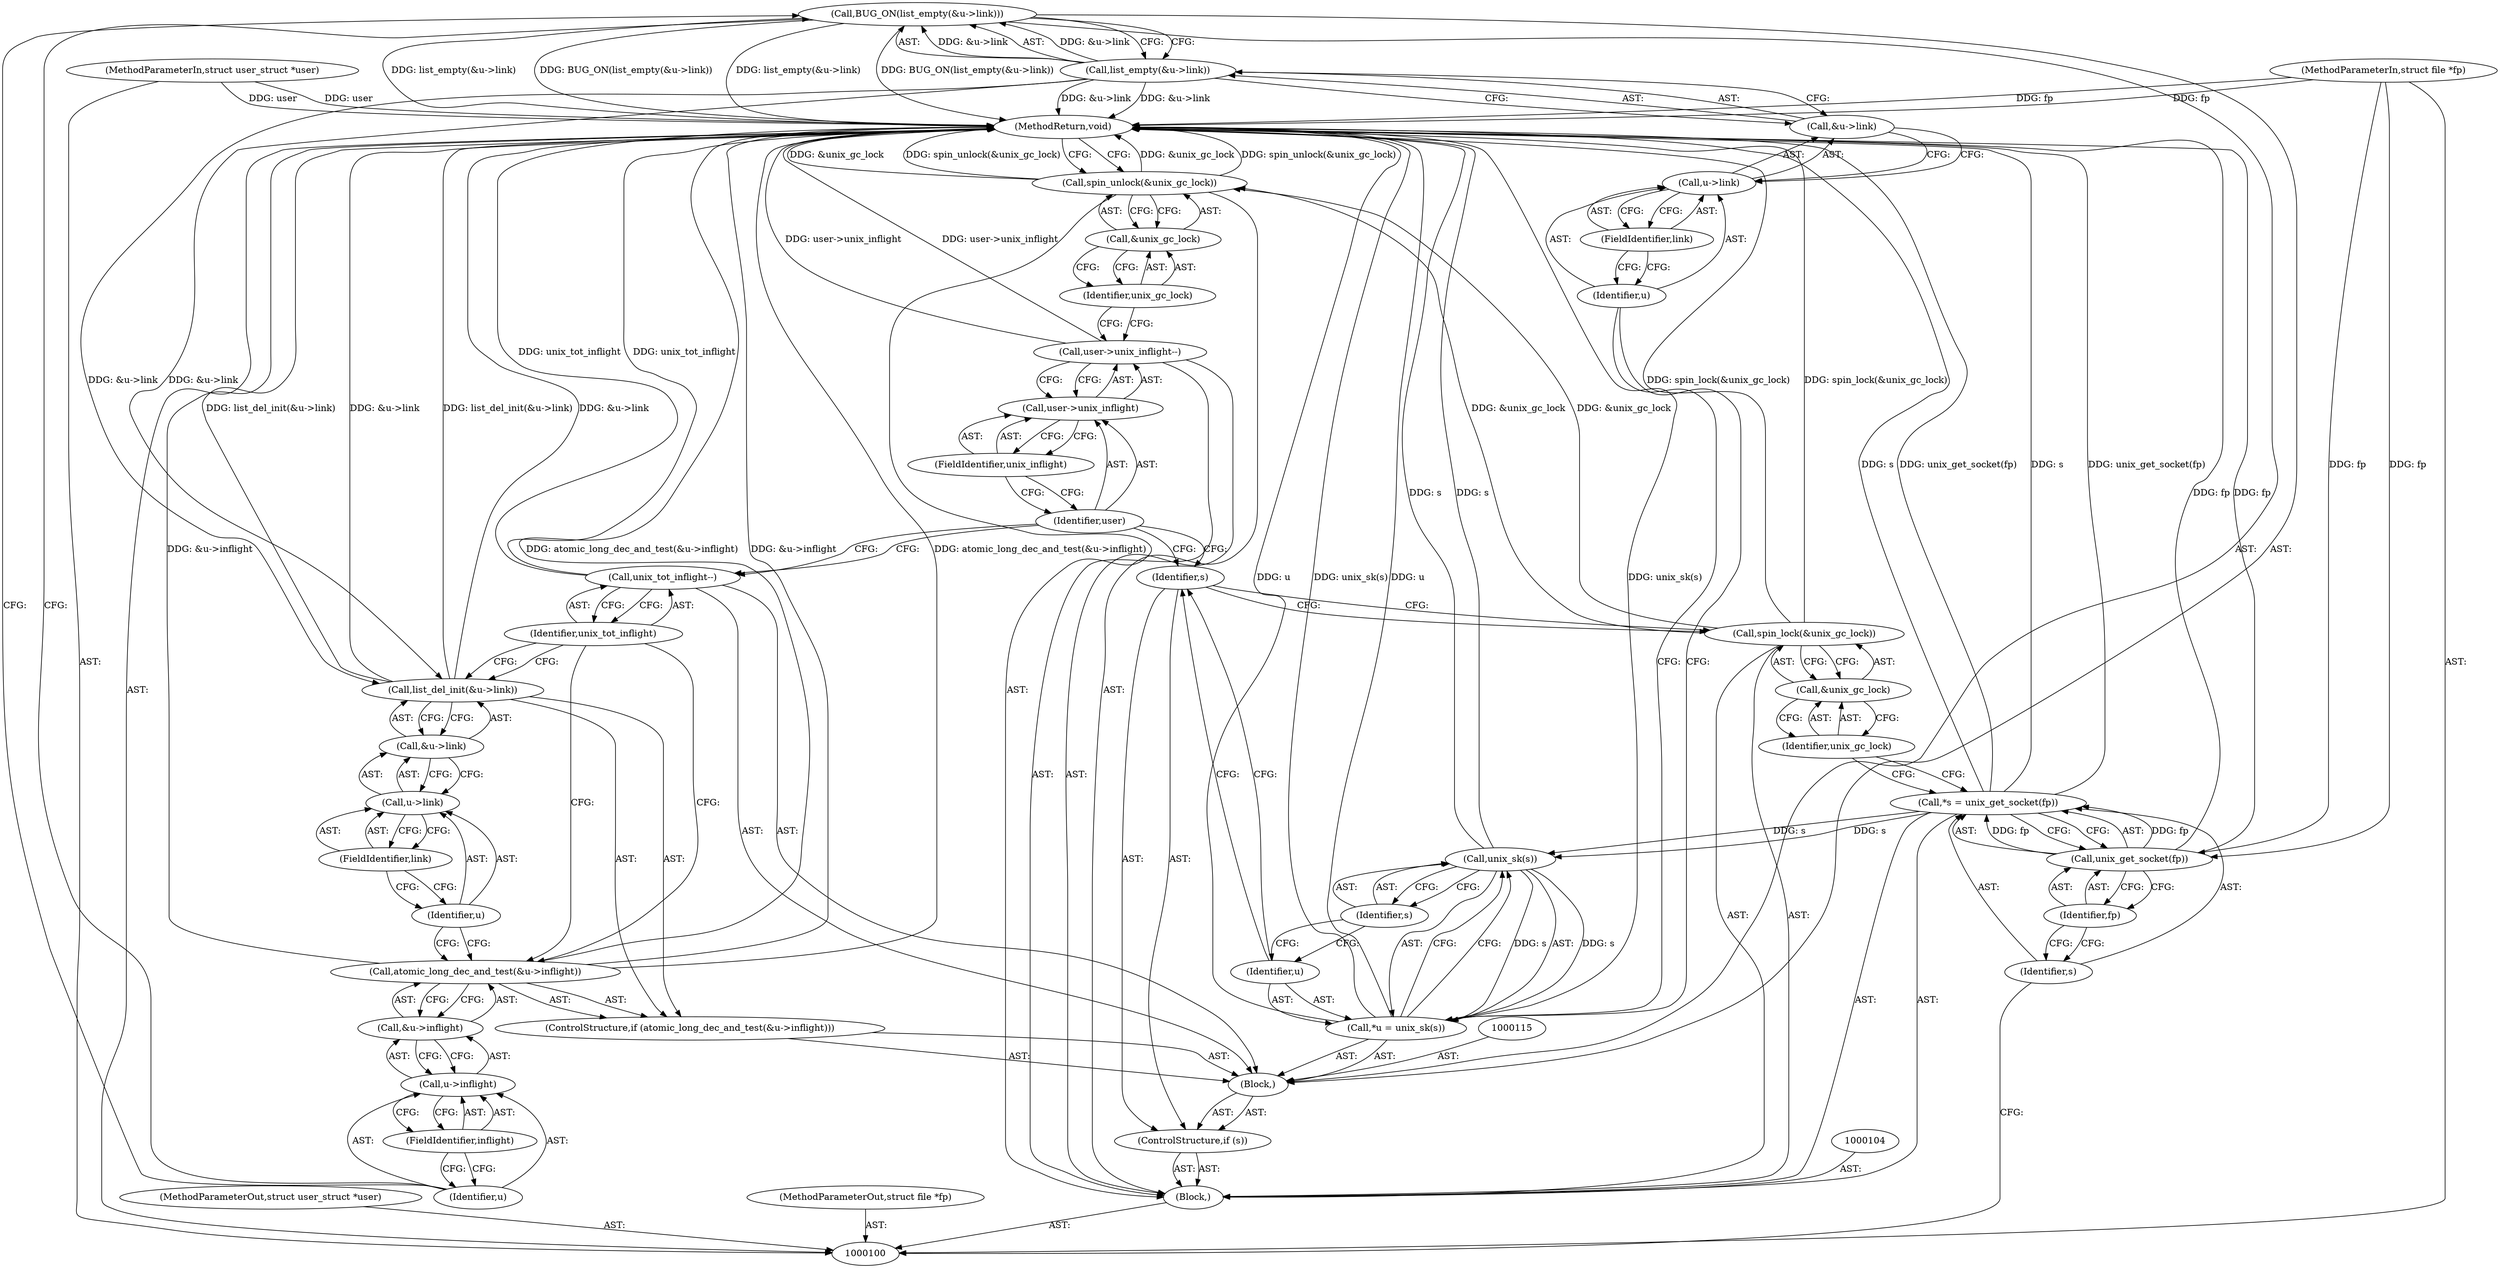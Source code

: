 digraph "0_linux_415e3d3e90ce9e18727e8843ae343eda5a58fad6_5" {
"1000120" [label="(Call,BUG_ON(list_empty(&u->link)))"];
"1000122" [label="(Call,&u->link)"];
"1000123" [label="(Call,u->link)"];
"1000124" [label="(Identifier,u)"];
"1000125" [label="(FieldIdentifier,link)"];
"1000121" [label="(Call,list_empty(&u->link))"];
"1000126" [label="(ControlStructure,if (atomic_long_dec_and_test(&u->inflight)))"];
"1000128" [label="(Call,&u->inflight)"];
"1000129" [label="(Call,u->inflight)"];
"1000130" [label="(Identifier,u)"];
"1000131" [label="(FieldIdentifier,inflight)"];
"1000127" [label="(Call,atomic_long_dec_and_test(&u->inflight))"];
"1000133" [label="(Call,&u->link)"];
"1000134" [label="(Call,u->link)"];
"1000135" [label="(Identifier,u)"];
"1000136" [label="(FieldIdentifier,link)"];
"1000132" [label="(Call,list_del_init(&u->link))"];
"1000137" [label="(Call,unix_tot_inflight--)"];
"1000138" [label="(Identifier,unix_tot_inflight)"];
"1000139" [label="(Call,user->unix_inflight--)"];
"1000140" [label="(Call,user->unix_inflight)"];
"1000141" [label="(Identifier,user)"];
"1000142" [label="(FieldIdentifier,unix_inflight)"];
"1000144" [label="(Call,&unix_gc_lock)"];
"1000145" [label="(Identifier,unix_gc_lock)"];
"1000143" [label="(Call,spin_unlock(&unix_gc_lock))"];
"1000146" [label="(MethodReturn,void)"];
"1000101" [label="(MethodParameterIn,struct user_struct *user)"];
"1000204" [label="(MethodParameterOut,struct user_struct *user)"];
"1000102" [label="(MethodParameterIn,struct file *fp)"];
"1000205" [label="(MethodParameterOut,struct file *fp)"];
"1000103" [label="(Block,)"];
"1000105" [label="(Call,*s = unix_get_socket(fp))"];
"1000106" [label="(Identifier,s)"];
"1000107" [label="(Call,unix_get_socket(fp))"];
"1000108" [label="(Identifier,fp)"];
"1000109" [label="(Call,spin_lock(&unix_gc_lock))"];
"1000110" [label="(Call,&unix_gc_lock)"];
"1000111" [label="(Identifier,unix_gc_lock)"];
"1000112" [label="(ControlStructure,if (s))"];
"1000113" [label="(Identifier,s)"];
"1000116" [label="(Call,*u = unix_sk(s))"];
"1000114" [label="(Block,)"];
"1000117" [label="(Identifier,u)"];
"1000118" [label="(Call,unix_sk(s))"];
"1000119" [label="(Identifier,s)"];
"1000120" -> "1000114"  [label="AST: "];
"1000120" -> "1000121"  [label="CFG: "];
"1000121" -> "1000120"  [label="AST: "];
"1000130" -> "1000120"  [label="CFG: "];
"1000120" -> "1000146"  [label="DDG: list_empty(&u->link)"];
"1000120" -> "1000146"  [label="DDG: BUG_ON(list_empty(&u->link))"];
"1000121" -> "1000120"  [label="DDG: &u->link"];
"1000122" -> "1000121"  [label="AST: "];
"1000122" -> "1000123"  [label="CFG: "];
"1000123" -> "1000122"  [label="AST: "];
"1000121" -> "1000122"  [label="CFG: "];
"1000123" -> "1000122"  [label="AST: "];
"1000123" -> "1000125"  [label="CFG: "];
"1000124" -> "1000123"  [label="AST: "];
"1000125" -> "1000123"  [label="AST: "];
"1000122" -> "1000123"  [label="CFG: "];
"1000124" -> "1000123"  [label="AST: "];
"1000124" -> "1000116"  [label="CFG: "];
"1000125" -> "1000124"  [label="CFG: "];
"1000125" -> "1000123"  [label="AST: "];
"1000125" -> "1000124"  [label="CFG: "];
"1000123" -> "1000125"  [label="CFG: "];
"1000121" -> "1000120"  [label="AST: "];
"1000121" -> "1000122"  [label="CFG: "];
"1000122" -> "1000121"  [label="AST: "];
"1000120" -> "1000121"  [label="CFG: "];
"1000121" -> "1000146"  [label="DDG: &u->link"];
"1000121" -> "1000120"  [label="DDG: &u->link"];
"1000121" -> "1000132"  [label="DDG: &u->link"];
"1000126" -> "1000114"  [label="AST: "];
"1000127" -> "1000126"  [label="AST: "];
"1000132" -> "1000126"  [label="AST: "];
"1000128" -> "1000127"  [label="AST: "];
"1000128" -> "1000129"  [label="CFG: "];
"1000129" -> "1000128"  [label="AST: "];
"1000127" -> "1000128"  [label="CFG: "];
"1000129" -> "1000128"  [label="AST: "];
"1000129" -> "1000131"  [label="CFG: "];
"1000130" -> "1000129"  [label="AST: "];
"1000131" -> "1000129"  [label="AST: "];
"1000128" -> "1000129"  [label="CFG: "];
"1000130" -> "1000129"  [label="AST: "];
"1000130" -> "1000120"  [label="CFG: "];
"1000131" -> "1000130"  [label="CFG: "];
"1000131" -> "1000129"  [label="AST: "];
"1000131" -> "1000130"  [label="CFG: "];
"1000129" -> "1000131"  [label="CFG: "];
"1000127" -> "1000126"  [label="AST: "];
"1000127" -> "1000128"  [label="CFG: "];
"1000128" -> "1000127"  [label="AST: "];
"1000135" -> "1000127"  [label="CFG: "];
"1000138" -> "1000127"  [label="CFG: "];
"1000127" -> "1000146"  [label="DDG: atomic_long_dec_and_test(&u->inflight)"];
"1000127" -> "1000146"  [label="DDG: &u->inflight"];
"1000133" -> "1000132"  [label="AST: "];
"1000133" -> "1000134"  [label="CFG: "];
"1000134" -> "1000133"  [label="AST: "];
"1000132" -> "1000133"  [label="CFG: "];
"1000134" -> "1000133"  [label="AST: "];
"1000134" -> "1000136"  [label="CFG: "];
"1000135" -> "1000134"  [label="AST: "];
"1000136" -> "1000134"  [label="AST: "];
"1000133" -> "1000134"  [label="CFG: "];
"1000135" -> "1000134"  [label="AST: "];
"1000135" -> "1000127"  [label="CFG: "];
"1000136" -> "1000135"  [label="CFG: "];
"1000136" -> "1000134"  [label="AST: "];
"1000136" -> "1000135"  [label="CFG: "];
"1000134" -> "1000136"  [label="CFG: "];
"1000132" -> "1000126"  [label="AST: "];
"1000132" -> "1000133"  [label="CFG: "];
"1000133" -> "1000132"  [label="AST: "];
"1000138" -> "1000132"  [label="CFG: "];
"1000132" -> "1000146"  [label="DDG: list_del_init(&u->link)"];
"1000132" -> "1000146"  [label="DDG: &u->link"];
"1000121" -> "1000132"  [label="DDG: &u->link"];
"1000137" -> "1000114"  [label="AST: "];
"1000137" -> "1000138"  [label="CFG: "];
"1000138" -> "1000137"  [label="AST: "];
"1000141" -> "1000137"  [label="CFG: "];
"1000137" -> "1000146"  [label="DDG: unix_tot_inflight"];
"1000138" -> "1000137"  [label="AST: "];
"1000138" -> "1000132"  [label="CFG: "];
"1000138" -> "1000127"  [label="CFG: "];
"1000137" -> "1000138"  [label="CFG: "];
"1000139" -> "1000103"  [label="AST: "];
"1000139" -> "1000140"  [label="CFG: "];
"1000140" -> "1000139"  [label="AST: "];
"1000145" -> "1000139"  [label="CFG: "];
"1000139" -> "1000146"  [label="DDG: user->unix_inflight"];
"1000140" -> "1000139"  [label="AST: "];
"1000140" -> "1000142"  [label="CFG: "];
"1000141" -> "1000140"  [label="AST: "];
"1000142" -> "1000140"  [label="AST: "];
"1000139" -> "1000140"  [label="CFG: "];
"1000141" -> "1000140"  [label="AST: "];
"1000141" -> "1000137"  [label="CFG: "];
"1000141" -> "1000113"  [label="CFG: "];
"1000142" -> "1000141"  [label="CFG: "];
"1000142" -> "1000140"  [label="AST: "];
"1000142" -> "1000141"  [label="CFG: "];
"1000140" -> "1000142"  [label="CFG: "];
"1000144" -> "1000143"  [label="AST: "];
"1000144" -> "1000145"  [label="CFG: "];
"1000145" -> "1000144"  [label="AST: "];
"1000143" -> "1000144"  [label="CFG: "];
"1000145" -> "1000144"  [label="AST: "];
"1000145" -> "1000139"  [label="CFG: "];
"1000144" -> "1000145"  [label="CFG: "];
"1000143" -> "1000103"  [label="AST: "];
"1000143" -> "1000144"  [label="CFG: "];
"1000144" -> "1000143"  [label="AST: "];
"1000146" -> "1000143"  [label="CFG: "];
"1000143" -> "1000146"  [label="DDG: &unix_gc_lock"];
"1000143" -> "1000146"  [label="DDG: spin_unlock(&unix_gc_lock)"];
"1000109" -> "1000143"  [label="DDG: &unix_gc_lock"];
"1000146" -> "1000100"  [label="AST: "];
"1000146" -> "1000143"  [label="CFG: "];
"1000116" -> "1000146"  [label="DDG: u"];
"1000116" -> "1000146"  [label="DDG: unix_sk(s)"];
"1000107" -> "1000146"  [label="DDG: fp"];
"1000105" -> "1000146"  [label="DDG: unix_get_socket(fp)"];
"1000105" -> "1000146"  [label="DDG: s"];
"1000139" -> "1000146"  [label="DDG: user->unix_inflight"];
"1000143" -> "1000146"  [label="DDG: &unix_gc_lock"];
"1000143" -> "1000146"  [label="DDG: spin_unlock(&unix_gc_lock)"];
"1000120" -> "1000146"  [label="DDG: list_empty(&u->link)"];
"1000120" -> "1000146"  [label="DDG: BUG_ON(list_empty(&u->link))"];
"1000127" -> "1000146"  [label="DDG: atomic_long_dec_and_test(&u->inflight)"];
"1000127" -> "1000146"  [label="DDG: &u->inflight"];
"1000118" -> "1000146"  [label="DDG: s"];
"1000132" -> "1000146"  [label="DDG: list_del_init(&u->link)"];
"1000132" -> "1000146"  [label="DDG: &u->link"];
"1000102" -> "1000146"  [label="DDG: fp"];
"1000101" -> "1000146"  [label="DDG: user"];
"1000121" -> "1000146"  [label="DDG: &u->link"];
"1000137" -> "1000146"  [label="DDG: unix_tot_inflight"];
"1000109" -> "1000146"  [label="DDG: spin_lock(&unix_gc_lock)"];
"1000101" -> "1000100"  [label="AST: "];
"1000101" -> "1000146"  [label="DDG: user"];
"1000204" -> "1000100"  [label="AST: "];
"1000102" -> "1000100"  [label="AST: "];
"1000102" -> "1000146"  [label="DDG: fp"];
"1000102" -> "1000107"  [label="DDG: fp"];
"1000205" -> "1000100"  [label="AST: "];
"1000103" -> "1000100"  [label="AST: "];
"1000104" -> "1000103"  [label="AST: "];
"1000105" -> "1000103"  [label="AST: "];
"1000109" -> "1000103"  [label="AST: "];
"1000112" -> "1000103"  [label="AST: "];
"1000139" -> "1000103"  [label="AST: "];
"1000143" -> "1000103"  [label="AST: "];
"1000105" -> "1000103"  [label="AST: "];
"1000105" -> "1000107"  [label="CFG: "];
"1000106" -> "1000105"  [label="AST: "];
"1000107" -> "1000105"  [label="AST: "];
"1000111" -> "1000105"  [label="CFG: "];
"1000105" -> "1000146"  [label="DDG: unix_get_socket(fp)"];
"1000105" -> "1000146"  [label="DDG: s"];
"1000107" -> "1000105"  [label="DDG: fp"];
"1000105" -> "1000118"  [label="DDG: s"];
"1000106" -> "1000105"  [label="AST: "];
"1000106" -> "1000100"  [label="CFG: "];
"1000108" -> "1000106"  [label="CFG: "];
"1000107" -> "1000105"  [label="AST: "];
"1000107" -> "1000108"  [label="CFG: "];
"1000108" -> "1000107"  [label="AST: "];
"1000105" -> "1000107"  [label="CFG: "];
"1000107" -> "1000146"  [label="DDG: fp"];
"1000107" -> "1000105"  [label="DDG: fp"];
"1000102" -> "1000107"  [label="DDG: fp"];
"1000108" -> "1000107"  [label="AST: "];
"1000108" -> "1000106"  [label="CFG: "];
"1000107" -> "1000108"  [label="CFG: "];
"1000109" -> "1000103"  [label="AST: "];
"1000109" -> "1000110"  [label="CFG: "];
"1000110" -> "1000109"  [label="AST: "];
"1000113" -> "1000109"  [label="CFG: "];
"1000109" -> "1000146"  [label="DDG: spin_lock(&unix_gc_lock)"];
"1000109" -> "1000143"  [label="DDG: &unix_gc_lock"];
"1000110" -> "1000109"  [label="AST: "];
"1000110" -> "1000111"  [label="CFG: "];
"1000111" -> "1000110"  [label="AST: "];
"1000109" -> "1000110"  [label="CFG: "];
"1000111" -> "1000110"  [label="AST: "];
"1000111" -> "1000105"  [label="CFG: "];
"1000110" -> "1000111"  [label="CFG: "];
"1000112" -> "1000103"  [label="AST: "];
"1000113" -> "1000112"  [label="AST: "];
"1000114" -> "1000112"  [label="AST: "];
"1000113" -> "1000112"  [label="AST: "];
"1000113" -> "1000109"  [label="CFG: "];
"1000117" -> "1000113"  [label="CFG: "];
"1000141" -> "1000113"  [label="CFG: "];
"1000116" -> "1000114"  [label="AST: "];
"1000116" -> "1000118"  [label="CFG: "];
"1000117" -> "1000116"  [label="AST: "];
"1000118" -> "1000116"  [label="AST: "];
"1000124" -> "1000116"  [label="CFG: "];
"1000116" -> "1000146"  [label="DDG: u"];
"1000116" -> "1000146"  [label="DDG: unix_sk(s)"];
"1000118" -> "1000116"  [label="DDG: s"];
"1000114" -> "1000112"  [label="AST: "];
"1000115" -> "1000114"  [label="AST: "];
"1000116" -> "1000114"  [label="AST: "];
"1000120" -> "1000114"  [label="AST: "];
"1000126" -> "1000114"  [label="AST: "];
"1000137" -> "1000114"  [label="AST: "];
"1000117" -> "1000116"  [label="AST: "];
"1000117" -> "1000113"  [label="CFG: "];
"1000119" -> "1000117"  [label="CFG: "];
"1000118" -> "1000116"  [label="AST: "];
"1000118" -> "1000119"  [label="CFG: "];
"1000119" -> "1000118"  [label="AST: "];
"1000116" -> "1000118"  [label="CFG: "];
"1000118" -> "1000146"  [label="DDG: s"];
"1000118" -> "1000116"  [label="DDG: s"];
"1000105" -> "1000118"  [label="DDG: s"];
"1000119" -> "1000118"  [label="AST: "];
"1000119" -> "1000117"  [label="CFG: "];
"1000118" -> "1000119"  [label="CFG: "];
}
